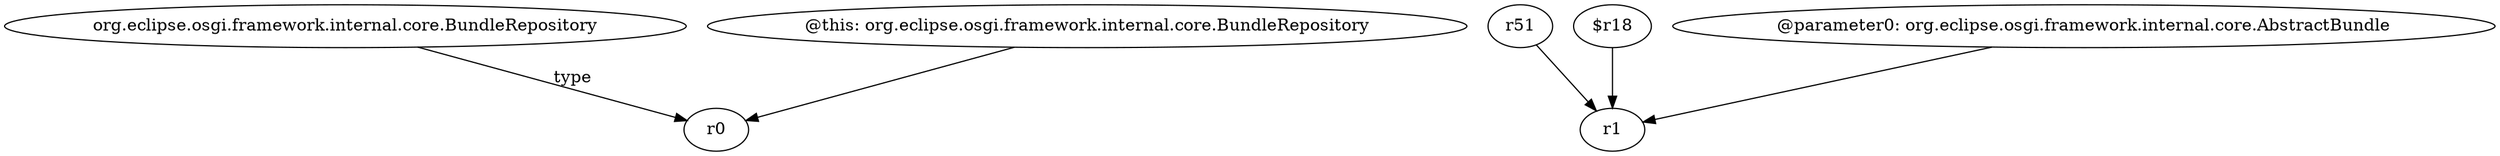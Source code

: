 digraph g {
0[label="org.eclipse.osgi.framework.internal.core.BundleRepository"]
1[label="r0"]
0->1[label="type"]
2[label="r51"]
3[label="r1"]
2->3[label=""]
4[label="$r18"]
4->3[label=""]
5[label="@parameter0: org.eclipse.osgi.framework.internal.core.AbstractBundle"]
5->3[label=""]
6[label="@this: org.eclipse.osgi.framework.internal.core.BundleRepository"]
6->1[label=""]
}